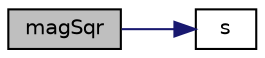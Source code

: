 digraph "magSqr"
{
  bgcolor="transparent";
  edge [fontname="Helvetica",fontsize="10",labelfontname="Helvetica",labelfontsize="10"];
  node [fontname="Helvetica",fontsize="10",shape=record];
  rankdir="LR";
  Node137688 [label="magSqr",height=0.2,width=0.4,color="black", fillcolor="grey75", style="filled", fontcolor="black"];
  Node137688 -> Node137689 [color="midnightblue",fontsize="10",style="solid",fontname="Helvetica"];
  Node137689 [label="s",height=0.2,width=0.4,color="black",URL="$a19343.html#abb9c4233033fad2ad0206cd4adad3b9f"];
}
